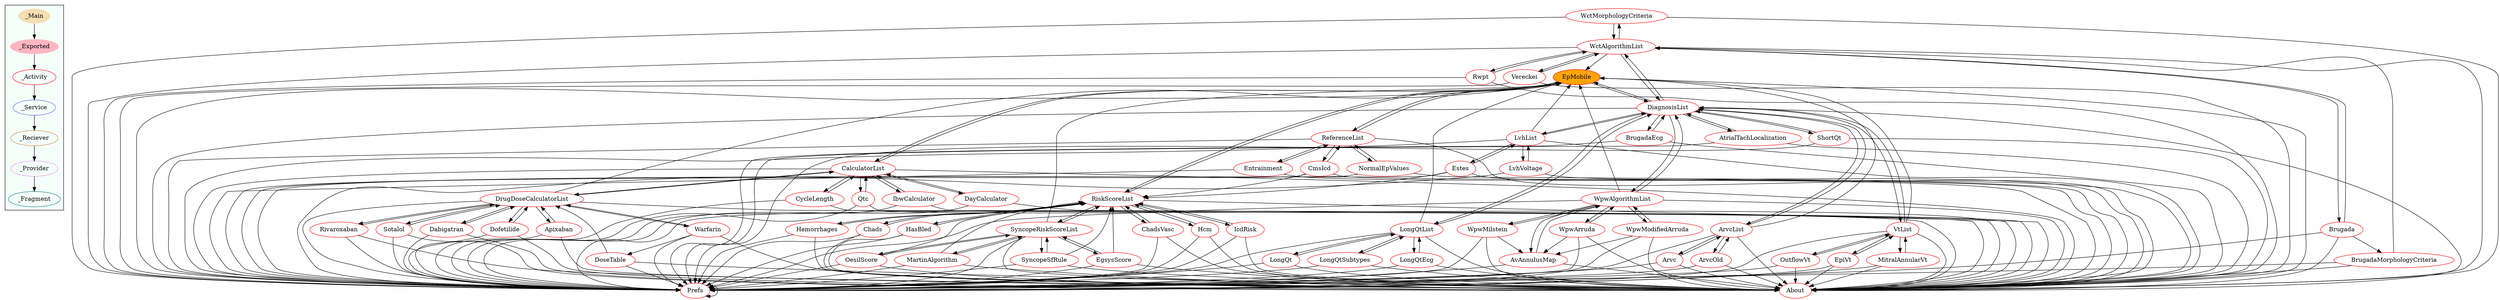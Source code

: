 digraph G {
subgraph cluster_legend{ 
bgcolor=mintcream;
_Activity[color = red];
_Service[color = royalblue];
_Provider[color = violet];
_Reciever[color = peru];
_Fragment[color = teal];
_Main[style=filled, fillcolor=wheat, color = mintcream];
_Exported[style=filled, fillcolor=lightpink, color = mintcream];
_Main -> _Exported -> _Activity -> _Service -> _Reciever -> _Provider -> _Fragment; 
}
WctMorphologyCriteria[color = red];
CmsIcd[color = red];
Brugada[color = red];
EpiVt[color = red];
ArvcOld[color = red];
Rwpt[color = red];
Prefs[color = red];
HasBled[color = red];
Warfarin[color = red];
Hcm[color = red];
OesilScore[color = red];
Arvc[color = red];
DoseTable[color = red];
WpwModifiedArruda[color = red];
Qtc[color = red];
Dofetilide[color = red];
LongQtEcg[color = red];
EpMobile[style=filled, fillcolor=orange, color = red];
LvhList[color = red];
CalculatorList[color = red];
WpwMilstein[color = red];
MartinAlgorithm[color = red];
DiagnosisList[color = red];
Rivaroxaban[color = red];
Entrainment[color = red];
IcdRisk[color = red];
Sotalol[color = red];
Hemorrhages[color = red];
Dabigatran[color = red];
LongQt[color = red];
AvAnnulusMap[color = red];
MitralAnnularVt[color = red];
VtList[color = red];
AtrialTachLocalization[color = red];
ReferenceList[color = red];
IbwCalculator[color = red];
About[color = red];
Chads[color = red];
SyncopeRiskScoreList[color = red];
EgsysScore[color = red];
WctAlgorithmList[color = red];
SyncopeSfRule[color = red];
OutflowVt[color = red];
Vereckei[color = red];
RiskScoreList[color = red];
BrugadaMorphologyCriteria[color = red];
LongQtSubtypes[color = red];
ShortQt[color = red];
DrugDoseCalculatorList[color = red];
WpwArruda[color = red];
NormalEpValues[color = red];
Apixaban[color = red];
ChadsVasc[color = red];
BrugadaEcg[color = red];
LvhVoltage[color = red];
DayCalculator[color = red];
CycleLength[color = red];
WpwAlgorithmList[color = red];
Estes[color = red];
LongQtList[color = red];
ArvcList[color = red];
CmsIcd->Prefs;
CmsIcd->RiskScoreList;
CmsIcd->About;
CmsIcd->ReferenceList;
WctMorphologyCriteria->WctAlgorithmList;
WctMorphologyCriteria->About;
WctMorphologyCriteria->Prefs;
Brugada->BrugadaMorphologyCriteria;
Brugada->Prefs;
Brugada->WctAlgorithmList;
Brugada->About;
EpiVt->About;
EpiVt->Prefs;
EpiVt->VtList;
ArvcOld->About;
ArvcOld->ArvcList;
ArvcOld->Prefs;
Rwpt->WctAlgorithmList;
Rwpt->About;
Rwpt->Prefs;
HasBled->About;
HasBled->Prefs;
HasBled->RiskScoreList;
Prefs->Prefs;
Warfarin->DoseTable;
Warfarin->DrugDoseCalculatorList;
Warfarin->About;
Warfarin->Prefs;
OesilScore->Prefs;
OesilScore->SyncopeRiskScoreList;
OesilScore->About;
OesilScore->RiskScoreList;
Hcm->About;
Hcm->Prefs;
Hcm->RiskScoreList;
Arvc->About;
Arvc->Prefs;
Arvc->ArvcList;
DoseTable->DrugDoseCalculatorList;
DoseTable->About;
DoseTable->Prefs;
WpwModifiedArruda->AvAnnulusMap;
WpwModifiedArruda->Prefs;
WpwModifiedArruda->About;
WpwModifiedArruda->WpwAlgorithmList;
Dofetilide->Prefs;
Dofetilide->DrugDoseCalculatorList;
Dofetilide->About;
Qtc->Prefs;
Qtc->CalculatorList;
Qtc->About;
LongQtEcg->LongQtList;
LongQtEcg->About;
LongQtEcg->Prefs;
EpMobile->ReferenceList;
EpMobile->DiagnosisList;
EpMobile->RiskScoreList;
EpMobile->CalculatorList;
EpMobile->About;
EpMobile->Prefs;
LvhList->About;
LvhList->LvhVoltage;
LvhList->DiagnosisList;
LvhList->Prefs;
LvhList->Estes;
LvhList->EpMobile;
CalculatorList->IbwCalculator;
CalculatorList->DrugDoseCalculatorList;
CalculatorList->DayCalculator;
CalculatorList->Qtc;
CalculatorList->Prefs;
CalculatorList->CycleLength;
CalculatorList->EpMobile;
CalculatorList->About;
WpwMilstein->WpwAlgorithmList;
WpwMilstein->Prefs;
WpwMilstein->About;
WpwMilstein->AvAnnulusMap;
MartinAlgorithm->RiskScoreList;
MartinAlgorithm->About;
MartinAlgorithm->Prefs;
MartinAlgorithm->SyncopeRiskScoreList;
DiagnosisList->LvhList;
DiagnosisList->LongQtList;
DiagnosisList->ArvcList;
DiagnosisList->ShortQt;
DiagnosisList->WctAlgorithmList;
DiagnosisList->AtrialTachLocalization;
DiagnosisList->EpMobile;
DiagnosisList->Prefs;
DiagnosisList->VtList;
DiagnosisList->WpwAlgorithmList;
DiagnosisList->BrugadaEcg;
DiagnosisList->About;
Rivaroxaban->Prefs;
Rivaroxaban->About;
Rivaroxaban->DrugDoseCalculatorList;
Entrainment->ReferenceList;
Entrainment->About;
Entrainment->Prefs;
IcdRisk->About;
IcdRisk->Prefs;
IcdRisk->RiskScoreList;
Sotalol->About;
Sotalol->Prefs;
Sotalol->DrugDoseCalculatorList;
Hemorrhages->About;
Hemorrhages->RiskScoreList;
Hemorrhages->Prefs;
Dabigatran->About;
Dabigatran->Prefs;
Dabigatran->DrugDoseCalculatorList;
LongQt->Prefs;
LongQt->LongQtList;
LongQt->About;
AvAnnulusMap->About;
AvAnnulusMap->WpwAlgorithmList;
AvAnnulusMap->Prefs;
MitralAnnularVt->Prefs;
MitralAnnularVt->About;
MitralAnnularVt->VtList;
VtList->DiagnosisList;
VtList->About;
VtList->OutflowVt;
VtList->Prefs;
VtList->EpiVt;
VtList->EpMobile;
VtList->MitralAnnularVt;
AtrialTachLocalization->DiagnosisList;
AtrialTachLocalization->About;
AtrialTachLocalization->Prefs;
ReferenceList->Entrainment;
ReferenceList->CmsIcd;
ReferenceList->NormalEpValues;
ReferenceList->Prefs;
ReferenceList->About;
ReferenceList->EpMobile;
IbwCalculator->Prefs;
IbwCalculator->CalculatorList;
IbwCalculator->About;
SyncopeRiskScoreList->OesilScore;
SyncopeRiskScoreList->MartinAlgorithm;
SyncopeRiskScoreList->About;
SyncopeRiskScoreList->EpMobile;
SyncopeRiskScoreList->Prefs;
SyncopeRiskScoreList->SyncopeSfRule;
SyncopeRiskScoreList->EgsysScore;
SyncopeRiskScoreList->RiskScoreList;
Chads->Prefs;
Chads->RiskScoreList;
Chads->About;
EgsysScore->About;
EgsysScore->Prefs;
EgsysScore->RiskScoreList;
EgsysScore->SyncopeRiskScoreList;
WctAlgorithmList->About;
WctAlgorithmList->EpMobile;
WctAlgorithmList->Prefs;
WctAlgorithmList->DiagnosisList;
WctAlgorithmList->Rwpt;
WctAlgorithmList->Vereckei;
WctAlgorithmList->Brugada;
WctAlgorithmList->WctMorphologyCriteria;
SyncopeSfRule->About;
SyncopeSfRule->Prefs;
SyncopeSfRule->RiskScoreList;
SyncopeSfRule->SyncopeRiskScoreList;
OutflowVt->Prefs;
OutflowVt->About;
OutflowVt->VtList;
Vereckei->Prefs;
Vereckei->WctAlgorithmList;
Vereckei->About;
RiskScoreList->Hemorrhages;
RiskScoreList->SyncopeRiskScoreList;
RiskScoreList->Hcm;
RiskScoreList->HasBled;
RiskScoreList->ChadsVasc;
RiskScoreList->About;
RiskScoreList->Prefs;
RiskScoreList->EpMobile;
RiskScoreList->Chads;
RiskScoreList->IcdRisk;
BrugadaMorphologyCriteria->Prefs;
BrugadaMorphologyCriteria->WctAlgorithmList;
BrugadaMorphologyCriteria->About;
LongQtSubtypes->LongQtList;
LongQtSubtypes->Prefs;
LongQtSubtypes->About;
DrugDoseCalculatorList->Prefs;
DrugDoseCalculatorList->Apixaban;
DrugDoseCalculatorList->CalculatorList;
DrugDoseCalculatorList->EpMobile;
DrugDoseCalculatorList->About;
DrugDoseCalculatorList->Warfarin;
DrugDoseCalculatorList->Dofetilide;
DrugDoseCalculatorList->Dabigatran;
DrugDoseCalculatorList->Sotalol;
DrugDoseCalculatorList->Rivaroxaban;
ShortQt->About;
ShortQt->DiagnosisList;
ShortQt->Prefs;
WpwArruda->AvAnnulusMap;
WpwArruda->WpwAlgorithmList;
WpwArruda->Prefs;
WpwArruda->About;
NormalEpValues->Prefs;
NormalEpValues->ReferenceList;
NormalEpValues->About;
Apixaban->DrugDoseCalculatorList;
Apixaban->Prefs;
Apixaban->About;
ChadsVasc->About;
ChadsVasc->Prefs;
ChadsVasc->RiskScoreList;
BrugadaEcg->About;
BrugadaEcg->Prefs;
BrugadaEcg->DiagnosisList;
LvhVoltage->About;
LvhVoltage->Prefs;
LvhVoltage->LvhList;
DayCalculator->Prefs;
DayCalculator->CalculatorList;
DayCalculator->About;
WpwAlgorithmList->WpwModifiedArruda;
WpwAlgorithmList->DiagnosisList;
WpwAlgorithmList->About;
WpwAlgorithmList->EpMobile;
WpwAlgorithmList->WpwMilstein;
WpwAlgorithmList->WpwArruda;
WpwAlgorithmList->Prefs;
WpwAlgorithmList->AvAnnulusMap;
CycleLength->Prefs;
CycleLength->CalculatorList;
CycleLength->About;
LongQtList->About;
LongQtList->Prefs;
LongQtList->LongQtSubtypes;
LongQtList->EpMobile;
LongQtList->DiagnosisList;
LongQtList->LongQt;
LongQtList->LongQtEcg;
Estes->Prefs;
Estes->About;
Estes->LvhList;
Estes->RiskScoreList;
ArvcList->DiagnosisList;
ArvcList->About;
ArvcList->Prefs;
ArvcList->ArvcOld;
ArvcList->Arvc;
ArvcList->EpMobile;
}
